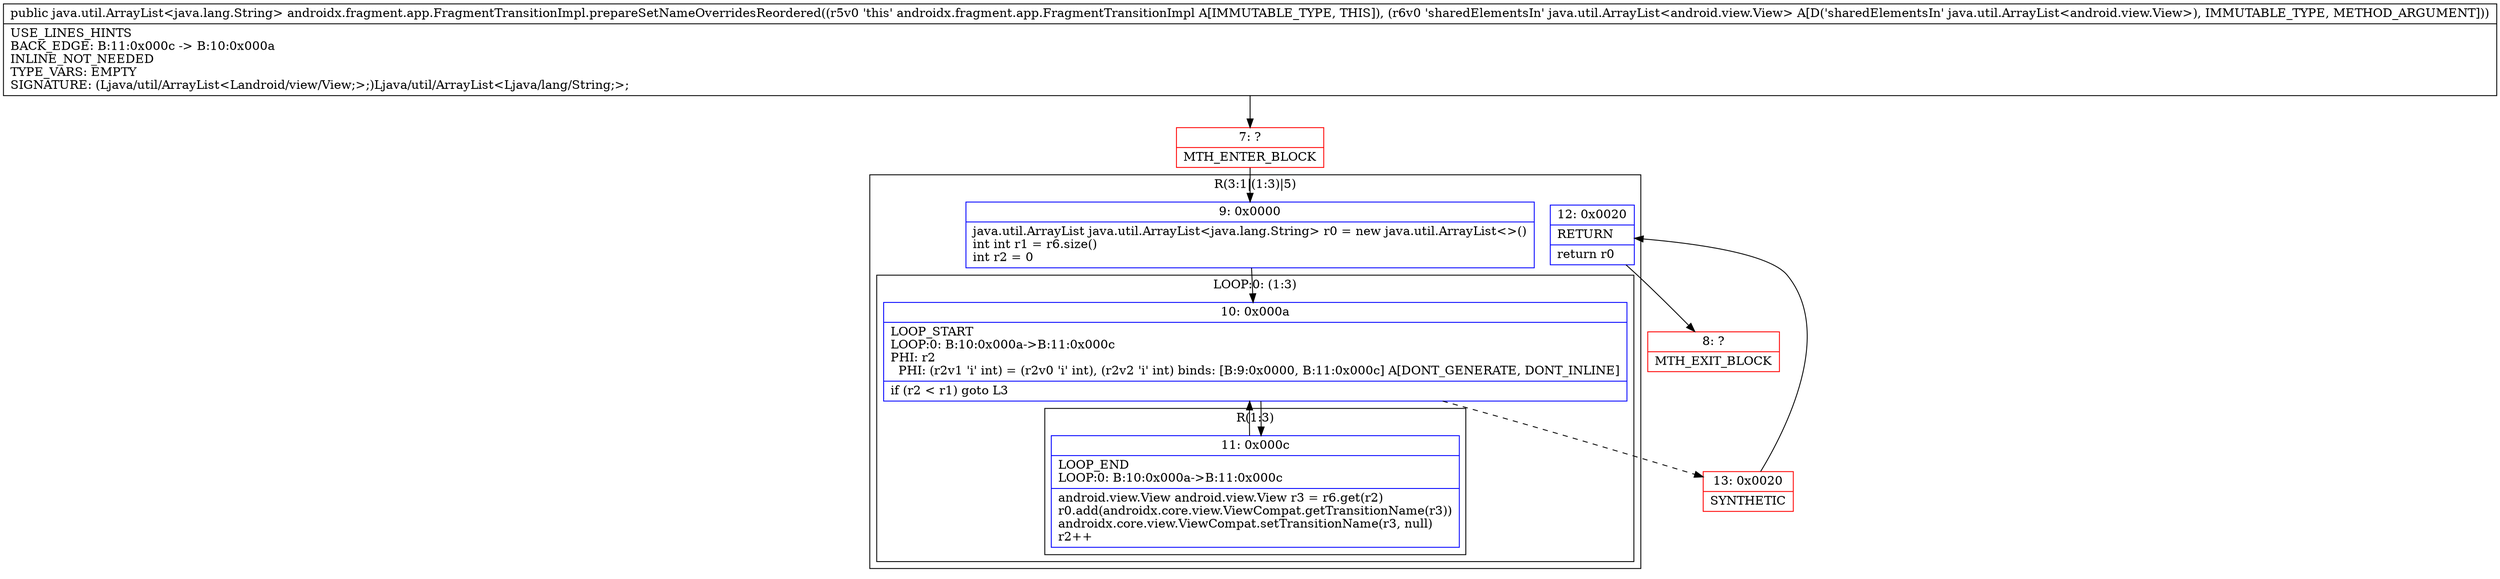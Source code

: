 digraph "CFG forandroidx.fragment.app.FragmentTransitionImpl.prepareSetNameOverridesReordered(Ljava\/util\/ArrayList;)Ljava\/util\/ArrayList;" {
subgraph cluster_Region_594575965 {
label = "R(3:1|(1:3)|5)";
node [shape=record,color=blue];
Node_9 [shape=record,label="{9\:\ 0x0000|java.util.ArrayList java.util.ArrayList\<java.lang.String\> r0 = new java.util.ArrayList\<\>()\lint int r1 = r6.size()\lint r2 = 0\l}"];
subgraph cluster_LoopRegion_1513805433 {
label = "LOOP:0: (1:3)";
node [shape=record,color=blue];
Node_10 [shape=record,label="{10\:\ 0x000a|LOOP_START\lLOOP:0: B:10:0x000a\-\>B:11:0x000c\lPHI: r2 \l  PHI: (r2v1 'i' int) = (r2v0 'i' int), (r2v2 'i' int) binds: [B:9:0x0000, B:11:0x000c] A[DONT_GENERATE, DONT_INLINE]\l|if (r2 \< r1) goto L3\l}"];
subgraph cluster_Region_1333522197 {
label = "R(1:3)";
node [shape=record,color=blue];
Node_11 [shape=record,label="{11\:\ 0x000c|LOOP_END\lLOOP:0: B:10:0x000a\-\>B:11:0x000c\l|android.view.View android.view.View r3 = r6.get(r2)\lr0.add(androidx.core.view.ViewCompat.getTransitionName(r3))\landroidx.core.view.ViewCompat.setTransitionName(r3, null)\lr2++\l}"];
}
}
Node_12 [shape=record,label="{12\:\ 0x0020|RETURN\l|return r0\l}"];
}
Node_7 [shape=record,color=red,label="{7\:\ ?|MTH_ENTER_BLOCK\l}"];
Node_13 [shape=record,color=red,label="{13\:\ 0x0020|SYNTHETIC\l}"];
Node_8 [shape=record,color=red,label="{8\:\ ?|MTH_EXIT_BLOCK\l}"];
MethodNode[shape=record,label="{public java.util.ArrayList\<java.lang.String\> androidx.fragment.app.FragmentTransitionImpl.prepareSetNameOverridesReordered((r5v0 'this' androidx.fragment.app.FragmentTransitionImpl A[IMMUTABLE_TYPE, THIS]), (r6v0 'sharedElementsIn' java.util.ArrayList\<android.view.View\> A[D('sharedElementsIn' java.util.ArrayList\<android.view.View\>), IMMUTABLE_TYPE, METHOD_ARGUMENT]))  | USE_LINES_HINTS\lBACK_EDGE: B:11:0x000c \-\> B:10:0x000a\lINLINE_NOT_NEEDED\lTYPE_VARS: EMPTY\lSIGNATURE: (Ljava\/util\/ArrayList\<Landroid\/view\/View;\>;)Ljava\/util\/ArrayList\<Ljava\/lang\/String;\>;\l}"];
MethodNode -> Node_7;Node_9 -> Node_10;
Node_10 -> Node_11;
Node_10 -> Node_13[style=dashed];
Node_11 -> Node_10;
Node_12 -> Node_8;
Node_7 -> Node_9;
Node_13 -> Node_12;
}


